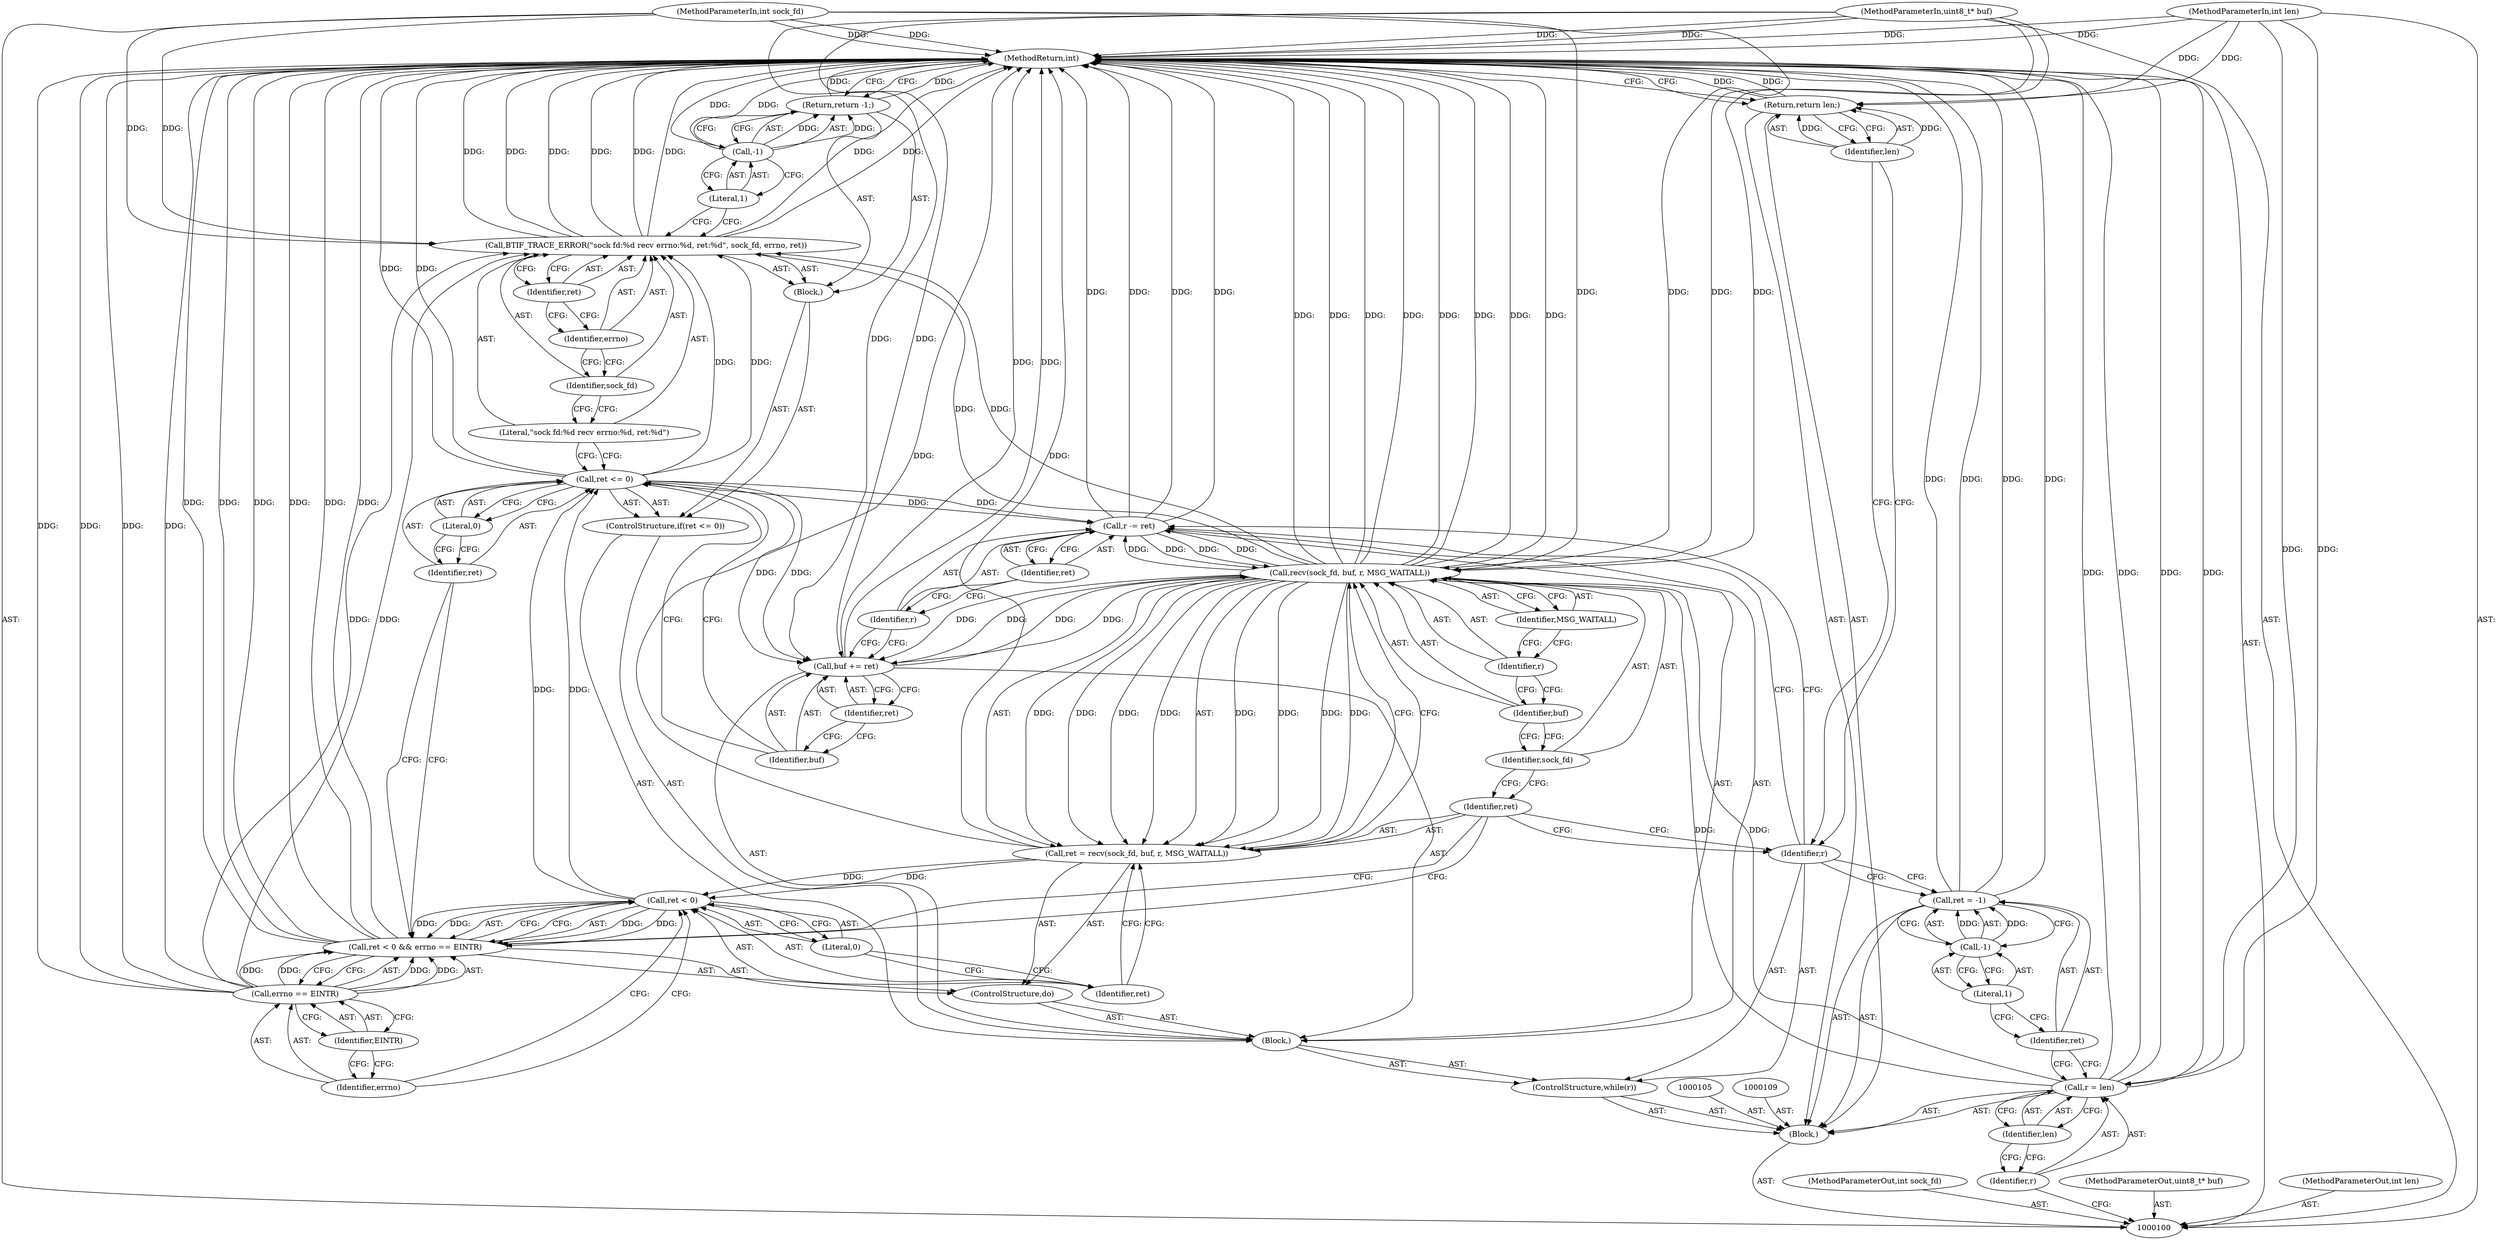 digraph "1_Android_472271b153c5dc53c28beac55480a8d8434b2d5c_45" {
"1000153" [label="(MethodReturn,int)"];
"1000101" [label="(MethodParameterIn,int sock_fd)"];
"1000213" [label="(MethodParameterOut,int sock_fd)"];
"1000102" [label="(MethodParameterIn,uint8_t* buf)"];
"1000214" [label="(MethodParameterOut,uint8_t* buf)"];
"1000103" [label="(MethodParameterIn,int len)"];
"1000215" [label="(MethodParameterOut,int len)"];
"1000133" [label="(Call,ret <= 0)"];
"1000134" [label="(Identifier,ret)"];
"1000135" [label="(Literal,0)"];
"1000132" [label="(ControlStructure,if(ret <= 0))"];
"1000136" [label="(Block,)"];
"1000137" [label="(Call,BTIF_TRACE_ERROR(\"sock fd:%d recv errno:%d, ret:%d\", sock_fd, errno, ret))"];
"1000138" [label="(Literal,\"sock fd:%d recv errno:%d, ret:%d\")"];
"1000139" [label="(Identifier,sock_fd)"];
"1000140" [label="(Identifier,errno)"];
"1000141" [label="(Identifier,ret)"];
"1000142" [label="(Return,return -1;)"];
"1000143" [label="(Call,-1)"];
"1000144" [label="(Literal,1)"];
"1000147" [label="(Identifier,ret)"];
"1000145" [label="(Call,buf += ret)"];
"1000146" [label="(Identifier,buf)"];
"1000150" [label="(Identifier,ret)"];
"1000148" [label="(Call,r -= ret)"];
"1000149" [label="(Identifier,r)"];
"1000151" [label="(Return,return len;)"];
"1000152" [label="(Identifier,len)"];
"1000104" [label="(Block,)"];
"1000106" [label="(Call,r = len)"];
"1000107" [label="(Identifier,r)"];
"1000108" [label="(Identifier,len)"];
"1000112" [label="(Call,-1)"];
"1000113" [label="(Literal,1)"];
"1000110" [label="(Call,ret = -1)"];
"1000111" [label="(Identifier,ret)"];
"1000115" [label="(Identifier,r)"];
"1000114" [label="(ControlStructure,while(r))"];
"1000116" [label="(Block,)"];
"1000118" [label="(Call,ret = recv(sock_fd, buf, r, MSG_WAITALL))"];
"1000119" [label="(Identifier,ret)"];
"1000120" [label="(Call,recv(sock_fd, buf, r, MSG_WAITALL))"];
"1000121" [label="(Identifier,sock_fd)"];
"1000122" [label="(Identifier,buf)"];
"1000123" [label="(Identifier,r)"];
"1000124" [label="(Identifier,MSG_WAITALL)"];
"1000117" [label="(ControlStructure,do)"];
"1000125" [label="(Call,ret < 0 && errno == EINTR)"];
"1000126" [label="(Call,ret < 0)"];
"1000127" [label="(Identifier,ret)"];
"1000128" [label="(Literal,0)"];
"1000129" [label="(Call,errno == EINTR)"];
"1000130" [label="(Identifier,errno)"];
"1000131" [label="(Identifier,EINTR)"];
"1000153" -> "1000100"  [label="AST: "];
"1000153" -> "1000142"  [label="CFG: "];
"1000153" -> "1000151"  [label="CFG: "];
"1000125" -> "1000153"  [label="DDG: "];
"1000125" -> "1000153"  [label="DDG: "];
"1000125" -> "1000153"  [label="DDG: "];
"1000106" -> "1000153"  [label="DDG: "];
"1000106" -> "1000153"  [label="DDG: "];
"1000137" -> "1000153"  [label="DDG: "];
"1000137" -> "1000153"  [label="DDG: "];
"1000137" -> "1000153"  [label="DDG: "];
"1000137" -> "1000153"  [label="DDG: "];
"1000120" -> "1000153"  [label="DDG: "];
"1000120" -> "1000153"  [label="DDG: "];
"1000120" -> "1000153"  [label="DDG: "];
"1000120" -> "1000153"  [label="DDG: "];
"1000148" -> "1000153"  [label="DDG: "];
"1000148" -> "1000153"  [label="DDG: "];
"1000145" -> "1000153"  [label="DDG: "];
"1000110" -> "1000153"  [label="DDG: "];
"1000110" -> "1000153"  [label="DDG: "];
"1000129" -> "1000153"  [label="DDG: "];
"1000129" -> "1000153"  [label="DDG: "];
"1000103" -> "1000153"  [label="DDG: "];
"1000133" -> "1000153"  [label="DDG: "];
"1000102" -> "1000153"  [label="DDG: "];
"1000101" -> "1000153"  [label="DDG: "];
"1000118" -> "1000153"  [label="DDG: "];
"1000143" -> "1000153"  [label="DDG: "];
"1000142" -> "1000153"  [label="DDG: "];
"1000151" -> "1000153"  [label="DDG: "];
"1000101" -> "1000100"  [label="AST: "];
"1000101" -> "1000153"  [label="DDG: "];
"1000101" -> "1000120"  [label="DDG: "];
"1000101" -> "1000137"  [label="DDG: "];
"1000213" -> "1000100"  [label="AST: "];
"1000102" -> "1000100"  [label="AST: "];
"1000102" -> "1000153"  [label="DDG: "];
"1000102" -> "1000120"  [label="DDG: "];
"1000102" -> "1000145"  [label="DDG: "];
"1000214" -> "1000100"  [label="AST: "];
"1000103" -> "1000100"  [label="AST: "];
"1000103" -> "1000153"  [label="DDG: "];
"1000103" -> "1000106"  [label="DDG: "];
"1000103" -> "1000151"  [label="DDG: "];
"1000215" -> "1000100"  [label="AST: "];
"1000133" -> "1000132"  [label="AST: "];
"1000133" -> "1000135"  [label="CFG: "];
"1000134" -> "1000133"  [label="AST: "];
"1000135" -> "1000133"  [label="AST: "];
"1000138" -> "1000133"  [label="CFG: "];
"1000146" -> "1000133"  [label="CFG: "];
"1000133" -> "1000153"  [label="DDG: "];
"1000126" -> "1000133"  [label="DDG: "];
"1000133" -> "1000137"  [label="DDG: "];
"1000133" -> "1000145"  [label="DDG: "];
"1000133" -> "1000148"  [label="DDG: "];
"1000134" -> "1000133"  [label="AST: "];
"1000134" -> "1000125"  [label="CFG: "];
"1000135" -> "1000134"  [label="CFG: "];
"1000135" -> "1000133"  [label="AST: "];
"1000135" -> "1000134"  [label="CFG: "];
"1000133" -> "1000135"  [label="CFG: "];
"1000132" -> "1000116"  [label="AST: "];
"1000133" -> "1000132"  [label="AST: "];
"1000136" -> "1000132"  [label="AST: "];
"1000136" -> "1000132"  [label="AST: "];
"1000137" -> "1000136"  [label="AST: "];
"1000142" -> "1000136"  [label="AST: "];
"1000137" -> "1000136"  [label="AST: "];
"1000137" -> "1000141"  [label="CFG: "];
"1000138" -> "1000137"  [label="AST: "];
"1000139" -> "1000137"  [label="AST: "];
"1000140" -> "1000137"  [label="AST: "];
"1000141" -> "1000137"  [label="AST: "];
"1000144" -> "1000137"  [label="CFG: "];
"1000137" -> "1000153"  [label="DDG: "];
"1000137" -> "1000153"  [label="DDG: "];
"1000137" -> "1000153"  [label="DDG: "];
"1000137" -> "1000153"  [label="DDG: "];
"1000120" -> "1000137"  [label="DDG: "];
"1000101" -> "1000137"  [label="DDG: "];
"1000129" -> "1000137"  [label="DDG: "];
"1000133" -> "1000137"  [label="DDG: "];
"1000138" -> "1000137"  [label="AST: "];
"1000138" -> "1000133"  [label="CFG: "];
"1000139" -> "1000138"  [label="CFG: "];
"1000139" -> "1000137"  [label="AST: "];
"1000139" -> "1000138"  [label="CFG: "];
"1000140" -> "1000139"  [label="CFG: "];
"1000140" -> "1000137"  [label="AST: "];
"1000140" -> "1000139"  [label="CFG: "];
"1000141" -> "1000140"  [label="CFG: "];
"1000141" -> "1000137"  [label="AST: "];
"1000141" -> "1000140"  [label="CFG: "];
"1000137" -> "1000141"  [label="CFG: "];
"1000142" -> "1000136"  [label="AST: "];
"1000142" -> "1000143"  [label="CFG: "];
"1000143" -> "1000142"  [label="AST: "];
"1000153" -> "1000142"  [label="CFG: "];
"1000142" -> "1000153"  [label="DDG: "];
"1000143" -> "1000142"  [label="DDG: "];
"1000143" -> "1000142"  [label="AST: "];
"1000143" -> "1000144"  [label="CFG: "];
"1000144" -> "1000143"  [label="AST: "];
"1000142" -> "1000143"  [label="CFG: "];
"1000143" -> "1000153"  [label="DDG: "];
"1000143" -> "1000142"  [label="DDG: "];
"1000144" -> "1000143"  [label="AST: "];
"1000144" -> "1000137"  [label="CFG: "];
"1000143" -> "1000144"  [label="CFG: "];
"1000147" -> "1000145"  [label="AST: "];
"1000147" -> "1000146"  [label="CFG: "];
"1000145" -> "1000147"  [label="CFG: "];
"1000145" -> "1000116"  [label="AST: "];
"1000145" -> "1000147"  [label="CFG: "];
"1000146" -> "1000145"  [label="AST: "];
"1000147" -> "1000145"  [label="AST: "];
"1000149" -> "1000145"  [label="CFG: "];
"1000145" -> "1000153"  [label="DDG: "];
"1000145" -> "1000120"  [label="DDG: "];
"1000133" -> "1000145"  [label="DDG: "];
"1000120" -> "1000145"  [label="DDG: "];
"1000102" -> "1000145"  [label="DDG: "];
"1000146" -> "1000145"  [label="AST: "];
"1000146" -> "1000133"  [label="CFG: "];
"1000147" -> "1000146"  [label="CFG: "];
"1000150" -> "1000148"  [label="AST: "];
"1000150" -> "1000149"  [label="CFG: "];
"1000148" -> "1000150"  [label="CFG: "];
"1000148" -> "1000116"  [label="AST: "];
"1000148" -> "1000150"  [label="CFG: "];
"1000149" -> "1000148"  [label="AST: "];
"1000150" -> "1000148"  [label="AST: "];
"1000115" -> "1000148"  [label="CFG: "];
"1000148" -> "1000153"  [label="DDG: "];
"1000148" -> "1000153"  [label="DDG: "];
"1000148" -> "1000120"  [label="DDG: "];
"1000133" -> "1000148"  [label="DDG: "];
"1000120" -> "1000148"  [label="DDG: "];
"1000149" -> "1000148"  [label="AST: "];
"1000149" -> "1000145"  [label="CFG: "];
"1000150" -> "1000149"  [label="CFG: "];
"1000151" -> "1000104"  [label="AST: "];
"1000151" -> "1000152"  [label="CFG: "];
"1000152" -> "1000151"  [label="AST: "];
"1000153" -> "1000151"  [label="CFG: "];
"1000151" -> "1000153"  [label="DDG: "];
"1000152" -> "1000151"  [label="DDG: "];
"1000103" -> "1000151"  [label="DDG: "];
"1000152" -> "1000151"  [label="AST: "];
"1000152" -> "1000115"  [label="CFG: "];
"1000151" -> "1000152"  [label="CFG: "];
"1000152" -> "1000151"  [label="DDG: "];
"1000104" -> "1000100"  [label="AST: "];
"1000105" -> "1000104"  [label="AST: "];
"1000106" -> "1000104"  [label="AST: "];
"1000109" -> "1000104"  [label="AST: "];
"1000110" -> "1000104"  [label="AST: "];
"1000114" -> "1000104"  [label="AST: "];
"1000151" -> "1000104"  [label="AST: "];
"1000106" -> "1000104"  [label="AST: "];
"1000106" -> "1000108"  [label="CFG: "];
"1000107" -> "1000106"  [label="AST: "];
"1000108" -> "1000106"  [label="AST: "];
"1000111" -> "1000106"  [label="CFG: "];
"1000106" -> "1000153"  [label="DDG: "];
"1000106" -> "1000153"  [label="DDG: "];
"1000103" -> "1000106"  [label="DDG: "];
"1000106" -> "1000120"  [label="DDG: "];
"1000107" -> "1000106"  [label="AST: "];
"1000107" -> "1000100"  [label="CFG: "];
"1000108" -> "1000107"  [label="CFG: "];
"1000108" -> "1000106"  [label="AST: "];
"1000108" -> "1000107"  [label="CFG: "];
"1000106" -> "1000108"  [label="CFG: "];
"1000112" -> "1000110"  [label="AST: "];
"1000112" -> "1000113"  [label="CFG: "];
"1000113" -> "1000112"  [label="AST: "];
"1000110" -> "1000112"  [label="CFG: "];
"1000112" -> "1000110"  [label="DDG: "];
"1000113" -> "1000112"  [label="AST: "];
"1000113" -> "1000111"  [label="CFG: "];
"1000112" -> "1000113"  [label="CFG: "];
"1000110" -> "1000104"  [label="AST: "];
"1000110" -> "1000112"  [label="CFG: "];
"1000111" -> "1000110"  [label="AST: "];
"1000112" -> "1000110"  [label="AST: "];
"1000115" -> "1000110"  [label="CFG: "];
"1000110" -> "1000153"  [label="DDG: "];
"1000110" -> "1000153"  [label="DDG: "];
"1000112" -> "1000110"  [label="DDG: "];
"1000111" -> "1000110"  [label="AST: "];
"1000111" -> "1000106"  [label="CFG: "];
"1000113" -> "1000111"  [label="CFG: "];
"1000115" -> "1000114"  [label="AST: "];
"1000115" -> "1000148"  [label="CFG: "];
"1000115" -> "1000110"  [label="CFG: "];
"1000119" -> "1000115"  [label="CFG: "];
"1000152" -> "1000115"  [label="CFG: "];
"1000114" -> "1000104"  [label="AST: "];
"1000115" -> "1000114"  [label="AST: "];
"1000116" -> "1000114"  [label="AST: "];
"1000116" -> "1000114"  [label="AST: "];
"1000117" -> "1000116"  [label="AST: "];
"1000132" -> "1000116"  [label="AST: "];
"1000145" -> "1000116"  [label="AST: "];
"1000148" -> "1000116"  [label="AST: "];
"1000118" -> "1000117"  [label="AST: "];
"1000118" -> "1000120"  [label="CFG: "];
"1000119" -> "1000118"  [label="AST: "];
"1000120" -> "1000118"  [label="AST: "];
"1000127" -> "1000118"  [label="CFG: "];
"1000118" -> "1000153"  [label="DDG: "];
"1000120" -> "1000118"  [label="DDG: "];
"1000120" -> "1000118"  [label="DDG: "];
"1000120" -> "1000118"  [label="DDG: "];
"1000120" -> "1000118"  [label="DDG: "];
"1000118" -> "1000126"  [label="DDG: "];
"1000119" -> "1000118"  [label="AST: "];
"1000119" -> "1000115"  [label="CFG: "];
"1000119" -> "1000125"  [label="CFG: "];
"1000121" -> "1000119"  [label="CFG: "];
"1000120" -> "1000118"  [label="AST: "];
"1000120" -> "1000124"  [label="CFG: "];
"1000121" -> "1000120"  [label="AST: "];
"1000122" -> "1000120"  [label="AST: "];
"1000123" -> "1000120"  [label="AST: "];
"1000124" -> "1000120"  [label="AST: "];
"1000118" -> "1000120"  [label="CFG: "];
"1000120" -> "1000153"  [label="DDG: "];
"1000120" -> "1000153"  [label="DDG: "];
"1000120" -> "1000153"  [label="DDG: "];
"1000120" -> "1000153"  [label="DDG: "];
"1000120" -> "1000118"  [label="DDG: "];
"1000120" -> "1000118"  [label="DDG: "];
"1000120" -> "1000118"  [label="DDG: "];
"1000120" -> "1000118"  [label="DDG: "];
"1000101" -> "1000120"  [label="DDG: "];
"1000145" -> "1000120"  [label="DDG: "];
"1000102" -> "1000120"  [label="DDG: "];
"1000106" -> "1000120"  [label="DDG: "];
"1000148" -> "1000120"  [label="DDG: "];
"1000120" -> "1000137"  [label="DDG: "];
"1000120" -> "1000145"  [label="DDG: "];
"1000120" -> "1000148"  [label="DDG: "];
"1000121" -> "1000120"  [label="AST: "];
"1000121" -> "1000119"  [label="CFG: "];
"1000122" -> "1000121"  [label="CFG: "];
"1000122" -> "1000120"  [label="AST: "];
"1000122" -> "1000121"  [label="CFG: "];
"1000123" -> "1000122"  [label="CFG: "];
"1000123" -> "1000120"  [label="AST: "];
"1000123" -> "1000122"  [label="CFG: "];
"1000124" -> "1000123"  [label="CFG: "];
"1000124" -> "1000120"  [label="AST: "];
"1000124" -> "1000123"  [label="CFG: "];
"1000120" -> "1000124"  [label="CFG: "];
"1000117" -> "1000116"  [label="AST: "];
"1000118" -> "1000117"  [label="AST: "];
"1000125" -> "1000117"  [label="AST: "];
"1000125" -> "1000117"  [label="AST: "];
"1000125" -> "1000126"  [label="CFG: "];
"1000125" -> "1000129"  [label="CFG: "];
"1000126" -> "1000125"  [label="AST: "];
"1000129" -> "1000125"  [label="AST: "];
"1000119" -> "1000125"  [label="CFG: "];
"1000134" -> "1000125"  [label="CFG: "];
"1000125" -> "1000153"  [label="DDG: "];
"1000125" -> "1000153"  [label="DDG: "];
"1000125" -> "1000153"  [label="DDG: "];
"1000126" -> "1000125"  [label="DDG: "];
"1000126" -> "1000125"  [label="DDG: "];
"1000129" -> "1000125"  [label="DDG: "];
"1000129" -> "1000125"  [label="DDG: "];
"1000126" -> "1000125"  [label="AST: "];
"1000126" -> "1000128"  [label="CFG: "];
"1000127" -> "1000126"  [label="AST: "];
"1000128" -> "1000126"  [label="AST: "];
"1000130" -> "1000126"  [label="CFG: "];
"1000125" -> "1000126"  [label="CFG: "];
"1000126" -> "1000125"  [label="DDG: "];
"1000126" -> "1000125"  [label="DDG: "];
"1000118" -> "1000126"  [label="DDG: "];
"1000126" -> "1000133"  [label="DDG: "];
"1000127" -> "1000126"  [label="AST: "];
"1000127" -> "1000118"  [label="CFG: "];
"1000128" -> "1000127"  [label="CFG: "];
"1000128" -> "1000126"  [label="AST: "];
"1000128" -> "1000127"  [label="CFG: "];
"1000126" -> "1000128"  [label="CFG: "];
"1000129" -> "1000125"  [label="AST: "];
"1000129" -> "1000131"  [label="CFG: "];
"1000130" -> "1000129"  [label="AST: "];
"1000131" -> "1000129"  [label="AST: "];
"1000125" -> "1000129"  [label="CFG: "];
"1000129" -> "1000153"  [label="DDG: "];
"1000129" -> "1000153"  [label="DDG: "];
"1000129" -> "1000125"  [label="DDG: "];
"1000129" -> "1000125"  [label="DDG: "];
"1000129" -> "1000137"  [label="DDG: "];
"1000130" -> "1000129"  [label="AST: "];
"1000130" -> "1000126"  [label="CFG: "];
"1000131" -> "1000130"  [label="CFG: "];
"1000131" -> "1000129"  [label="AST: "];
"1000131" -> "1000130"  [label="CFG: "];
"1000129" -> "1000131"  [label="CFG: "];
}
